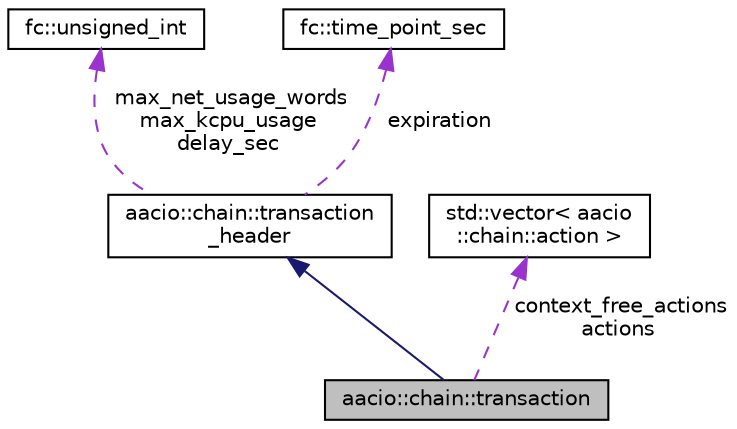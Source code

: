 digraph "aacio::chain::transaction"
{
  edge [fontname="Helvetica",fontsize="10",labelfontname="Helvetica",labelfontsize="10"];
  node [fontname="Helvetica",fontsize="10",shape=record];
  Node4 [label="aacio::chain::transaction",height=0.2,width=0.4,color="black", fillcolor="grey75", style="filled", fontcolor="black"];
  Node5 -> Node4 [dir="back",color="midnightblue",fontsize="10",style="solid",fontname="Helvetica"];
  Node5 [label="aacio::chain::transaction\l_header",height=0.2,width=0.4,color="black", fillcolor="white", style="filled",URL="$structaacio_1_1chain_1_1transaction__header.html"];
  Node6 -> Node5 [dir="back",color="darkorchid3",fontsize="10",style="dashed",label=" max_net_usage_words\nmax_kcpu_usage\ndelay_sec" ,fontname="Helvetica"];
  Node6 [label="fc::unsigned_int",height=0.2,width=0.4,color="black", fillcolor="white", style="filled",URL="$structfc_1_1unsigned__int.html"];
  Node7 -> Node5 [dir="back",color="darkorchid3",fontsize="10",style="dashed",label=" expiration" ,fontname="Helvetica"];
  Node7 [label="fc::time_point_sec",height=0.2,width=0.4,color="black", fillcolor="white", style="filled",URL="$classfc_1_1time__point__sec.html"];
  Node8 -> Node4 [dir="back",color="darkorchid3",fontsize="10",style="dashed",label=" context_free_actions\nactions" ,fontname="Helvetica"];
  Node8 [label="std::vector\< aacio\l::chain::action \>",height=0.2,width=0.4,color="black", fillcolor="white", style="filled",URL="$classstd_1_1vector.html"];
}
